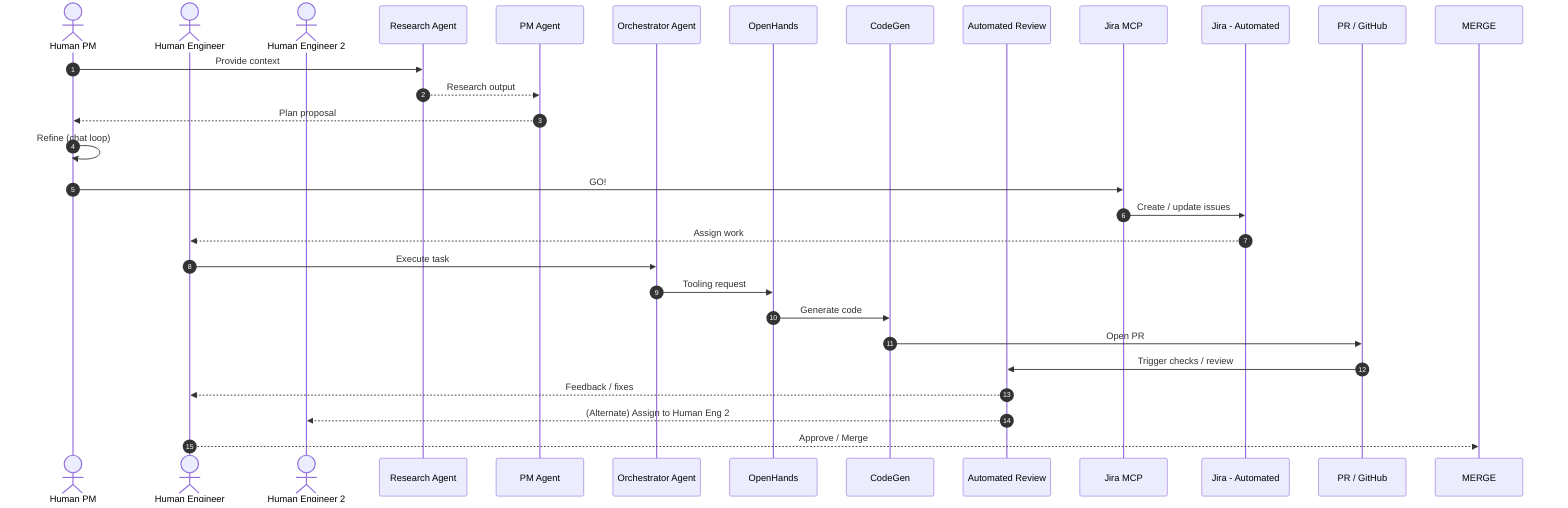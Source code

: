 sequenceDiagram
    autonumber

    %% Humans
    actor PM  as Human PM
    actor HE  as Human Engineer
    actor HE2 as Human Engineer 2

    %% Agents
    participant RA as Research Agent
    participant PMA  as PM Agent
    participant EX   as Orchestrator Agent
    participant OH   as OpenHands
    participant CG   as CodeGen
    participant AR   as Automated Review

    %% Systems
    participant JMC  as Jira MCP
    participant J    as Jira - Automated
    participant GH   as PR / GitHub

    %% Flow
    PM->>RA: Provide context
    RA-->>PMA: Research output
    PMA-->>PM: Plan proposal
    PM->>PM: Refine (chat loop)
    PM->>JMC: GO!
    JMC->>J: Create / update issues
    J-->>HE: Assign work
    HE->>EX: Execute task
    EX->>OH: Tooling request
    OH->>CG: Generate code
    CG->>GH: Open PR
    GH->>AR: Trigger checks / review
    AR-->>HE: Feedback / fixes
    AR-->>HE2: (Alternate) Assign to Human Eng 2
    HE-->>MERGE: Approve / Merge